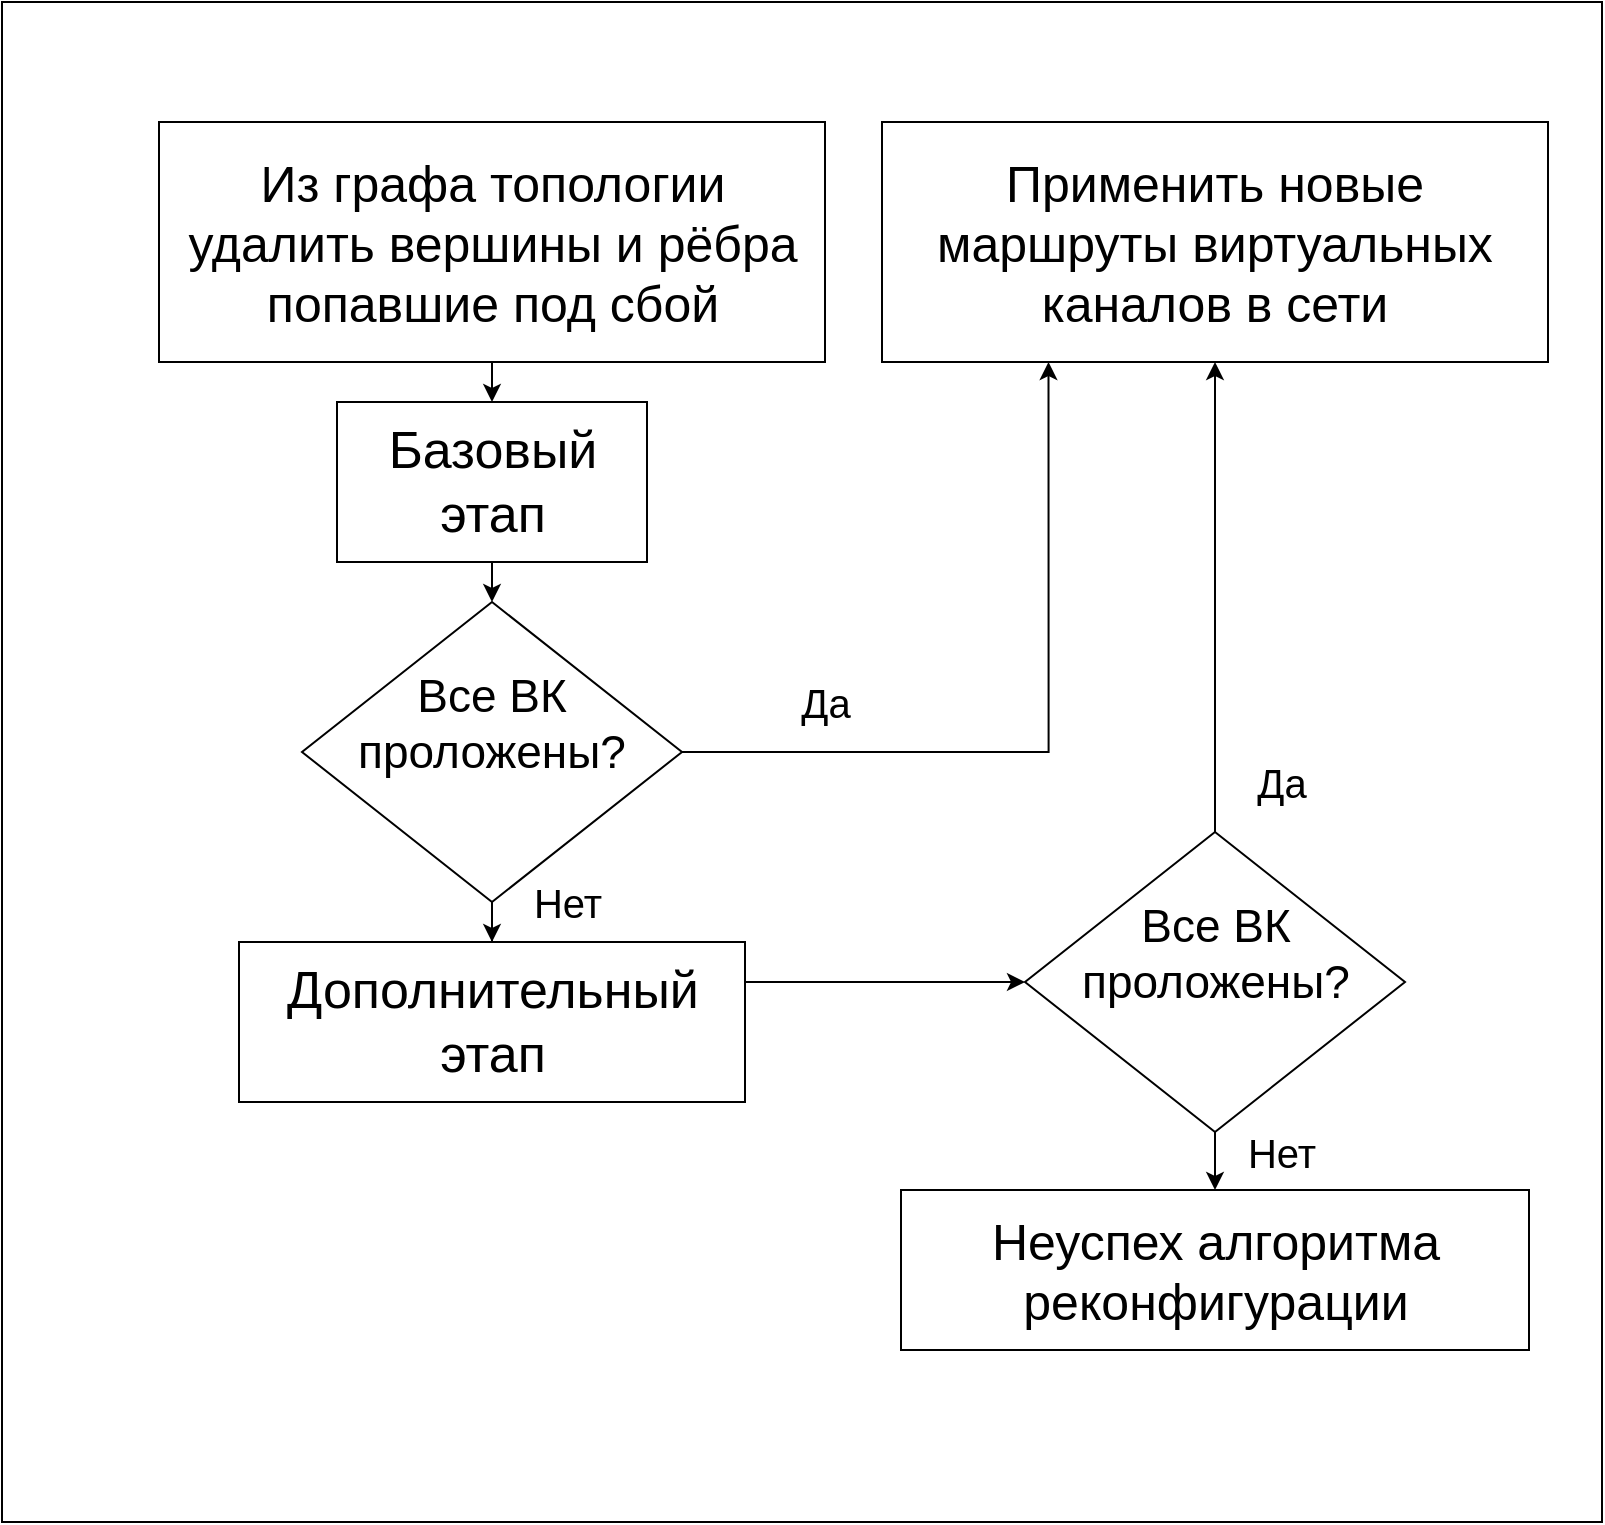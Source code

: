<mxfile version="10.6.5" type="device"><diagram id="oOasDzT1UJZ_1pXfvdV5" name="Page-1"><mxGraphModel dx="1327" dy="1947" grid="1" gridSize="10" guides="1" tooltips="1" connect="1" arrows="1" fold="1" page="1" pageScale="1" pageWidth="827" pageHeight="1169" math="0" shadow="0"><root><mxCell id="0"/><mxCell id="1" parent="0"/><mxCell id="JAwaAUzd0tWruQpzTnG6-25" value="" style="rounded=0;whiteSpace=wrap;html=1;fontSize=20;" vertex="1" parent="1"><mxGeometry x="60" y="-10" width="800" height="760" as="geometry"/></mxCell><mxCell id="JAwaAUzd0tWruQpzTnG6-9" style="edgeStyle=orthogonalEdgeStyle;rounded=0;orthogonalLoop=1;jettySize=auto;html=1;exitX=0.5;exitY=1;exitDx=0;exitDy=0;entryX=0.5;entryY=0;entryDx=0;entryDy=0;fontSize=25;" edge="1" parent="1" source="JAwaAUzd0tWruQpzTnG6-1" target="JAwaAUzd0tWruQpzTnG6-3"><mxGeometry relative="1" as="geometry"/></mxCell><mxCell id="JAwaAUzd0tWruQpzTnG6-1" value="Из графа топологии удалить вершины и рёбра попавшие под сбой" style="rounded=0;whiteSpace=wrap;html=1;fontSize=25;" vertex="1" parent="1"><mxGeometry x="138.5" y="50" width="333" height="120" as="geometry"/></mxCell><mxCell id="JAwaAUzd0tWruQpzTnG6-2" value="Применить новые маршруты виртуальных каналов в сети" style="rounded=0;whiteSpace=wrap;html=1;fontSize=25;" vertex="1" parent="1"><mxGeometry x="500" y="50" width="333" height="120" as="geometry"/></mxCell><mxCell id="JAwaAUzd0tWruQpzTnG6-10" style="edgeStyle=orthogonalEdgeStyle;rounded=0;orthogonalLoop=1;jettySize=auto;html=1;exitX=0.5;exitY=1;exitDx=0;exitDy=0;entryX=0.5;entryY=0;entryDx=0;entryDy=0;fontSize=25;" edge="1" parent="1" source="JAwaAUzd0tWruQpzTnG6-3" target="JAwaAUzd0tWruQpzTnG6-4"><mxGeometry relative="1" as="geometry"/></mxCell><mxCell id="JAwaAUzd0tWruQpzTnG6-3" value="&lt;div style=&quot;font-size: 26px;&quot; align=&quot;center&quot;&gt;Базовый этап&lt;br style=&quot;font-size: 26px;&quot;&gt;&lt;/div&gt;" style="rounded=0;whiteSpace=wrap;html=1;fontSize=26;" vertex="1" parent="1"><mxGeometry x="227.5" y="190" width="155" height="80" as="geometry"/></mxCell><mxCell id="JAwaAUzd0tWruQpzTnG6-11" value="&lt;blockquote style=&quot;font-size: 17px&quot;&gt;&lt;div align=&quot;right&quot;&gt;&lt;br&gt;&lt;/div&gt;&lt;/blockquote&gt;" style="edgeStyle=orthogonalEdgeStyle;rounded=0;orthogonalLoop=1;jettySize=auto;html=1;exitX=0.5;exitY=1;exitDx=0;exitDy=0;entryX=0.5;entryY=0;entryDx=0;entryDy=0;fontSize=25;" edge="1" parent="1" source="JAwaAUzd0tWruQpzTnG6-4" target="JAwaAUzd0tWruQpzTnG6-5"><mxGeometry x="-1" y="25" relative="1" as="geometry"><mxPoint as="offset"/></mxGeometry></mxCell><mxCell id="JAwaAUzd0tWruQpzTnG6-13" style="edgeStyle=orthogonalEdgeStyle;rounded=0;orthogonalLoop=1;jettySize=auto;html=1;fontSize=25;" edge="1" parent="1" source="JAwaAUzd0tWruQpzTnG6-4" target="JAwaAUzd0tWruQpzTnG6-5"><mxGeometry relative="1" as="geometry"/></mxCell><mxCell id="JAwaAUzd0tWruQpzTnG6-14" style="edgeStyle=orthogonalEdgeStyle;rounded=0;orthogonalLoop=1;jettySize=auto;html=1;exitX=1;exitY=0.5;exitDx=0;exitDy=0;entryX=0.25;entryY=1;entryDx=0;entryDy=0;fontSize=25;" edge="1" parent="1" source="JAwaAUzd0tWruQpzTnG6-4" target="JAwaAUzd0tWruQpzTnG6-2"><mxGeometry relative="1" as="geometry"/></mxCell><mxCell id="JAwaAUzd0tWruQpzTnG6-4" value="&lt;div style=&quot;font-size: 23px&quot;&gt;Все ВК проложены?&lt;/div&gt;&lt;div style=&quot;font-size: 23px&quot;&gt;&lt;br&gt;&lt;/div&gt;" style="rhombus;whiteSpace=wrap;html=1;fontSize=23;" vertex="1" parent="1"><mxGeometry x="210" y="290" width="190" height="150" as="geometry"/></mxCell><mxCell id="JAwaAUzd0tWruQpzTnG6-18" style="edgeStyle=orthogonalEdgeStyle;rounded=0;orthogonalLoop=1;jettySize=auto;html=1;exitX=1;exitY=0.25;exitDx=0;exitDy=0;fontSize=20;" edge="1" parent="1" source="JAwaAUzd0tWruQpzTnG6-5" target="JAwaAUzd0tWruQpzTnG6-6"><mxGeometry relative="1" as="geometry"/></mxCell><mxCell id="JAwaAUzd0tWruQpzTnG6-5" value="&lt;div style=&quot;font-size: 26px&quot; align=&quot;center&quot;&gt;Дополнительный этап&lt;br style=&quot;font-size: 26px&quot;&gt;&lt;/div&gt;" style="rounded=0;whiteSpace=wrap;html=1;fontSize=26;" vertex="1" parent="1"><mxGeometry x="178.5" y="460" width="253" height="80" as="geometry"/></mxCell><mxCell id="JAwaAUzd0tWruQpzTnG6-19" style="edgeStyle=orthogonalEdgeStyle;rounded=0;orthogonalLoop=1;jettySize=auto;html=1;exitX=0.5;exitY=0;exitDx=0;exitDy=0;entryX=0.5;entryY=1;entryDx=0;entryDy=0;fontSize=20;" edge="1" parent="1" source="JAwaAUzd0tWruQpzTnG6-6" target="JAwaAUzd0tWruQpzTnG6-2"><mxGeometry relative="1" as="geometry"/></mxCell><mxCell id="JAwaAUzd0tWruQpzTnG6-21" style="edgeStyle=orthogonalEdgeStyle;rounded=0;orthogonalLoop=1;jettySize=auto;html=1;exitX=0.5;exitY=1;exitDx=0;exitDy=0;entryX=0.5;entryY=0;entryDx=0;entryDy=0;fontSize=20;" edge="1" parent="1" source="JAwaAUzd0tWruQpzTnG6-6" target="JAwaAUzd0tWruQpzTnG6-7"><mxGeometry relative="1" as="geometry"/></mxCell><mxCell id="JAwaAUzd0tWruQpzTnG6-6" value="&lt;div style=&quot;font-size: 23px&quot;&gt;Все ВК проложены?&lt;/div&gt;&lt;div style=&quot;font-size: 23px&quot;&gt;&lt;br&gt;&lt;/div&gt;" style="rhombus;whiteSpace=wrap;html=1;fontSize=23;" vertex="1" parent="1"><mxGeometry x="571.5" y="405" width="190" height="150" as="geometry"/></mxCell><mxCell id="JAwaAUzd0tWruQpzTnG6-7" value="Неуспех алгоритма реконфигурации" style="rounded=0;whiteSpace=wrap;html=1;fontSize=25;" vertex="1" parent="1"><mxGeometry x="509.5" y="584" width="314" height="80" as="geometry"/></mxCell><mxCell id="JAwaAUzd0tWruQpzTnG6-15" value="Да" style="text;html=1;strokeColor=none;fillColor=none;align=center;verticalAlign=middle;whiteSpace=wrap;rounded=0;fontSize=20;" vertex="1" parent="1"><mxGeometry x="452" y="330" width="40" height="20" as="geometry"/></mxCell><mxCell id="JAwaAUzd0tWruQpzTnG6-16" value="Нет" style="text;html=1;strokeColor=none;fillColor=none;align=center;verticalAlign=middle;whiteSpace=wrap;rounded=0;fontSize=20;" vertex="1" parent="1"><mxGeometry x="322.5" y="430" width="40" height="20" as="geometry"/></mxCell><mxCell id="JAwaAUzd0tWruQpzTnG6-23" value="Да" style="text;html=1;strokeColor=none;fillColor=none;align=center;verticalAlign=middle;whiteSpace=wrap;rounded=0;fontSize=20;" vertex="1" parent="1"><mxGeometry x="680" y="370" width="40" height="20" as="geometry"/></mxCell><mxCell id="JAwaAUzd0tWruQpzTnG6-24" value="Нет" style="text;html=1;strokeColor=none;fillColor=none;align=center;verticalAlign=middle;whiteSpace=wrap;rounded=0;fontSize=20;" vertex="1" parent="1"><mxGeometry x="680" y="555" width="40" height="20" as="geometry"/></mxCell></root></mxGraphModel></diagram></mxfile>